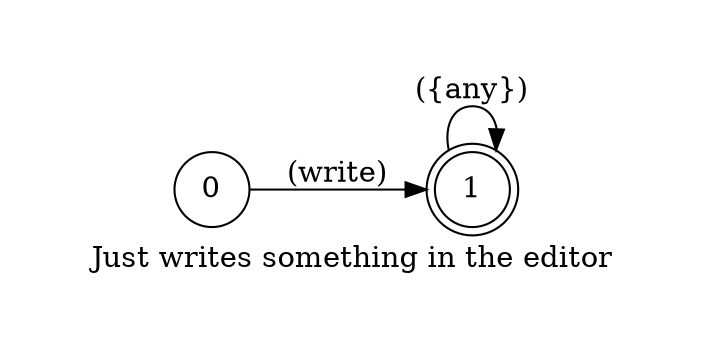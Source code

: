 digraph Write {
    id="write";
    label="Just writes something in the editor";
    lang="en-US";
    langName="English";
    pad="0.5";
    rankdir=LR;
    node[shape=doublecircle]; 1;
    node[shape=circle];

    0 -> 1 [label="(write)"];
    1 -> 1 [label="({any})", store=text];

    title="Writes some text";
    desc="Just writes something the text edtiro";
}